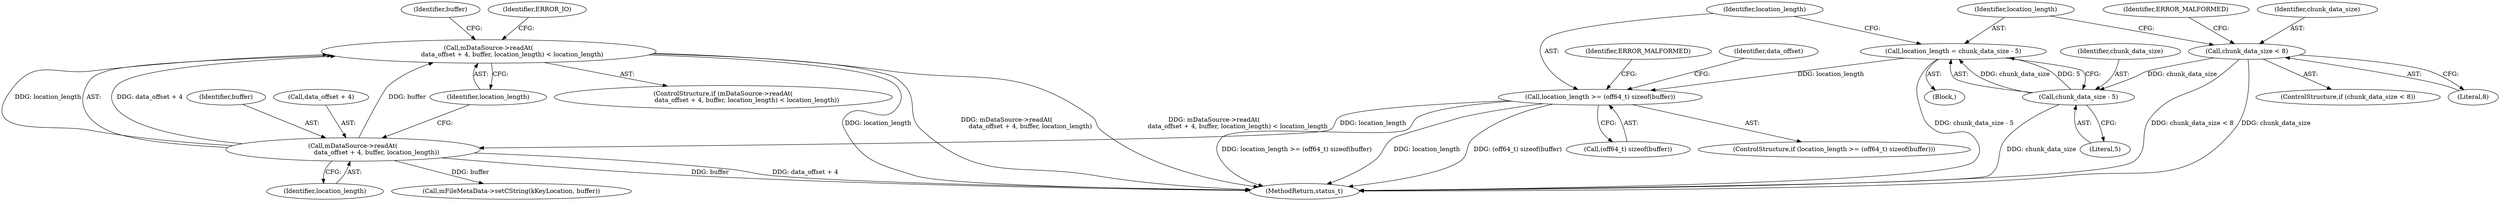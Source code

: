 digraph "0_Android_e7142a0703bc93f75e213e96ebc19000022afed9@API" {
"1002216" [label="(Call,mDataSource->readAt(\n                        data_offset + 4, buffer, location_length) < location_length)"];
"1002217" [label="(Call,mDataSource->readAt(\n                        data_offset + 4, buffer, location_length))"];
"1002206" [label="(Call,location_length >= (off64_t) sizeof(buffer))"];
"1002200" [label="(Call,location_length = chunk_data_size - 5)"];
"1002202" [label="(Call,chunk_data_size - 5)"];
"1002192" [label="(Call,chunk_data_size < 8)"];
"1002217" [label="(Call,mDataSource->readAt(\n                        data_offset + 4, buffer, location_length))"];
"1002191" [label="(ControlStructure,if (chunk_data_size < 8))"];
"1002229" [label="(Identifier,buffer)"];
"1002200" [label="(Call,location_length = chunk_data_size - 5)"];
"1002207" [label="(Identifier,location_length)"];
"1002216" [label="(Call,mDataSource->readAt(\n                        data_offset + 4, buffer, location_length) < location_length)"];
"1002222" [label="(Identifier,location_length)"];
"1002215" [label="(ControlStructure,if (mDataSource->readAt(\n                        data_offset + 4, buffer, location_length) < location_length))"];
"1002193" [label="(Identifier,chunk_data_size)"];
"1002214" [label="(Identifier,ERROR_MALFORMED)"];
"1002232" [label="(Call,mFileMetaData->setCString(kKeyLocation, buffer))"];
"1002205" [label="(ControlStructure,if (location_length >= (off64_t) sizeof(buffer)))"];
"1002223" [label="(Identifier,location_length)"];
"1002219" [label="(Identifier,data_offset)"];
"1002208" [label="(Call,(off64_t) sizeof(buffer))"];
"1002202" [label="(Call,chunk_data_size - 5)"];
"1003275" [label="(MethodReturn,status_t)"];
"1002218" [label="(Call,data_offset + 4)"];
"1002194" [label="(Literal,8)"];
"1002204" [label="(Literal,5)"];
"1002221" [label="(Identifier,buffer)"];
"1002206" [label="(Call,location_length >= (off64_t) sizeof(buffer))"];
"1002226" [label="(Identifier,ERROR_IO)"];
"1002197" [label="(Identifier,ERROR_MALFORMED)"];
"1002201" [label="(Identifier,location_length)"];
"1002186" [label="(Block,)"];
"1002203" [label="(Identifier,chunk_data_size)"];
"1002192" [label="(Call,chunk_data_size < 8)"];
"1002216" -> "1002215"  [label="AST: "];
"1002216" -> "1002223"  [label="CFG: "];
"1002217" -> "1002216"  [label="AST: "];
"1002223" -> "1002216"  [label="AST: "];
"1002226" -> "1002216"  [label="CFG: "];
"1002229" -> "1002216"  [label="CFG: "];
"1002216" -> "1003275"  [label="DDG: location_length"];
"1002216" -> "1003275"  [label="DDG: mDataSource->readAt(\n                        data_offset + 4, buffer, location_length)"];
"1002216" -> "1003275"  [label="DDG: mDataSource->readAt(\n                        data_offset + 4, buffer, location_length) < location_length"];
"1002217" -> "1002216"  [label="DDG: data_offset + 4"];
"1002217" -> "1002216"  [label="DDG: buffer"];
"1002217" -> "1002216"  [label="DDG: location_length"];
"1002217" -> "1002222"  [label="CFG: "];
"1002218" -> "1002217"  [label="AST: "];
"1002221" -> "1002217"  [label="AST: "];
"1002222" -> "1002217"  [label="AST: "];
"1002223" -> "1002217"  [label="CFG: "];
"1002217" -> "1003275"  [label="DDG: buffer"];
"1002217" -> "1003275"  [label="DDG: data_offset + 4"];
"1002206" -> "1002217"  [label="DDG: location_length"];
"1002217" -> "1002232"  [label="DDG: buffer"];
"1002206" -> "1002205"  [label="AST: "];
"1002206" -> "1002208"  [label="CFG: "];
"1002207" -> "1002206"  [label="AST: "];
"1002208" -> "1002206"  [label="AST: "];
"1002214" -> "1002206"  [label="CFG: "];
"1002219" -> "1002206"  [label="CFG: "];
"1002206" -> "1003275"  [label="DDG: location_length"];
"1002206" -> "1003275"  [label="DDG: (off64_t) sizeof(buffer)"];
"1002206" -> "1003275"  [label="DDG: location_length >= (off64_t) sizeof(buffer)"];
"1002200" -> "1002206"  [label="DDG: location_length"];
"1002200" -> "1002186"  [label="AST: "];
"1002200" -> "1002202"  [label="CFG: "];
"1002201" -> "1002200"  [label="AST: "];
"1002202" -> "1002200"  [label="AST: "];
"1002207" -> "1002200"  [label="CFG: "];
"1002200" -> "1003275"  [label="DDG: chunk_data_size - 5"];
"1002202" -> "1002200"  [label="DDG: chunk_data_size"];
"1002202" -> "1002200"  [label="DDG: 5"];
"1002202" -> "1002204"  [label="CFG: "];
"1002203" -> "1002202"  [label="AST: "];
"1002204" -> "1002202"  [label="AST: "];
"1002202" -> "1003275"  [label="DDG: chunk_data_size"];
"1002192" -> "1002202"  [label="DDG: chunk_data_size"];
"1002192" -> "1002191"  [label="AST: "];
"1002192" -> "1002194"  [label="CFG: "];
"1002193" -> "1002192"  [label="AST: "];
"1002194" -> "1002192"  [label="AST: "];
"1002197" -> "1002192"  [label="CFG: "];
"1002201" -> "1002192"  [label="CFG: "];
"1002192" -> "1003275"  [label="DDG: chunk_data_size < 8"];
"1002192" -> "1003275"  [label="DDG: chunk_data_size"];
}
